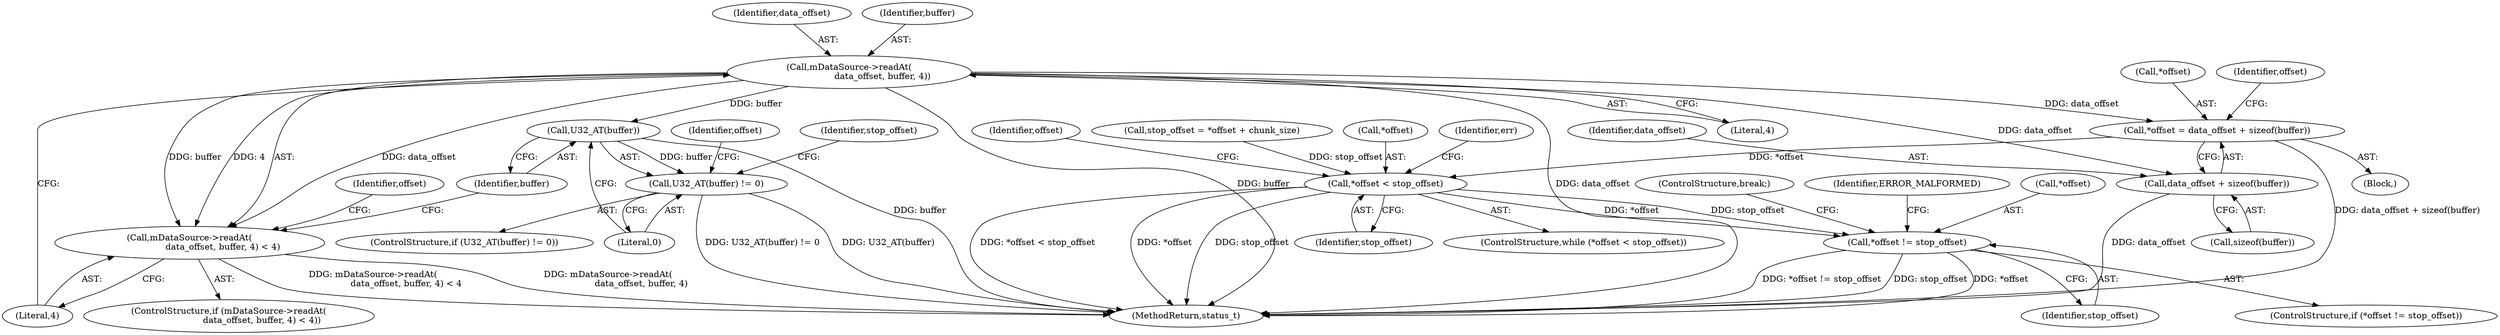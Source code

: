 digraph "0_Android_2674a7218eaa3c87f2ee26d26da5b9170e10f859@API" {
"1002242" [label="(Call,mDataSource->readAt(\n                        data_offset, buffer, 4))"];
"1002241" [label="(Call,mDataSource->readAt(\n                        data_offset, buffer, 4) < 4)"];
"1002256" [label="(Call,U32_AT(buffer))"];
"1002255" [label="(Call,U32_AT(buffer) != 0)"];
"1002273" [label="(Call,*offset = data_offset + sizeof(buffer))"];
"1002281" [label="(Call,*offset < stop_offset)"];
"1002302" [label="(Call,*offset != stop_offset)"];
"1002276" [label="(Call,data_offset + sizeof(buffer))"];
"1002274" [label="(Call,*offset)"];
"1002255" [label="(Call,U32_AT(buffer) != 0)"];
"1002277" [label="(Identifier,data_offset)"];
"1002224" [label="(Block,)"];
"1002245" [label="(Literal,4)"];
"1002927" [label="(MethodReturn,status_t)"];
"1002283" [label="(Identifier,offset)"];
"1002308" [label="(Identifier,ERROR_MALFORMED)"];
"1002246" [label="(Literal,4)"];
"1002243" [label="(Identifier,data_offset)"];
"1002257" [label="(Identifier,buffer)"];
"1002278" [label="(Call,sizeof(buffer))"];
"1002258" [label="(Literal,0)"];
"1002284" [label="(Identifier,stop_offset)"];
"1002254" [label="(ControlStructure,if (U32_AT(buffer) != 0))"];
"1002281" [label="(Call,*offset < stop_offset)"];
"1002304" [label="(Identifier,offset)"];
"1002276" [label="(Call,data_offset + sizeof(buffer))"];
"1002244" [label="(Identifier,buffer)"];
"1002241" [label="(Call,mDataSource->readAt(\n                        data_offset, buffer, 4) < 4)"];
"1002302" [label="(Call,*offset != stop_offset)"];
"1002273" [label="(Call,*offset = data_offset + sizeof(buffer))"];
"1002256" [label="(Call,U32_AT(buffer))"];
"1002240" [label="(ControlStructure,if (mDataSource->readAt(\n                        data_offset, buffer, 4) < 4))"];
"1002242" [label="(Call,mDataSource->readAt(\n                        data_offset, buffer, 4))"];
"1002305" [label="(Identifier,stop_offset)"];
"1002268" [label="(Identifier,stop_offset)"];
"1002267" [label="(Call,stop_offset = *offset + chunk_size)"];
"1002303" [label="(Call,*offset)"];
"1002301" [label="(ControlStructure,if (*offset != stop_offset))"];
"1002282" [label="(Call,*offset)"];
"1002250" [label="(Identifier,offset)"];
"1002288" [label="(Identifier,err)"];
"1002280" [label="(ControlStructure,while (*offset < stop_offset))"];
"1002262" [label="(Identifier,offset)"];
"1002309" [label="(ControlStructure,break;)"];
"1002242" -> "1002241"  [label="AST: "];
"1002242" -> "1002245"  [label="CFG: "];
"1002243" -> "1002242"  [label="AST: "];
"1002244" -> "1002242"  [label="AST: "];
"1002245" -> "1002242"  [label="AST: "];
"1002246" -> "1002242"  [label="CFG: "];
"1002242" -> "1002927"  [label="DDG: buffer"];
"1002242" -> "1002927"  [label="DDG: data_offset"];
"1002242" -> "1002241"  [label="DDG: data_offset"];
"1002242" -> "1002241"  [label="DDG: buffer"];
"1002242" -> "1002241"  [label="DDG: 4"];
"1002242" -> "1002256"  [label="DDG: buffer"];
"1002242" -> "1002273"  [label="DDG: data_offset"];
"1002242" -> "1002276"  [label="DDG: data_offset"];
"1002241" -> "1002240"  [label="AST: "];
"1002241" -> "1002246"  [label="CFG: "];
"1002246" -> "1002241"  [label="AST: "];
"1002250" -> "1002241"  [label="CFG: "];
"1002257" -> "1002241"  [label="CFG: "];
"1002241" -> "1002927"  [label="DDG: mDataSource->readAt(\n                        data_offset, buffer, 4)"];
"1002241" -> "1002927"  [label="DDG: mDataSource->readAt(\n                        data_offset, buffer, 4) < 4"];
"1002256" -> "1002255"  [label="AST: "];
"1002256" -> "1002257"  [label="CFG: "];
"1002257" -> "1002256"  [label="AST: "];
"1002258" -> "1002256"  [label="CFG: "];
"1002256" -> "1002927"  [label="DDG: buffer"];
"1002256" -> "1002255"  [label="DDG: buffer"];
"1002255" -> "1002254"  [label="AST: "];
"1002255" -> "1002258"  [label="CFG: "];
"1002258" -> "1002255"  [label="AST: "];
"1002262" -> "1002255"  [label="CFG: "];
"1002268" -> "1002255"  [label="CFG: "];
"1002255" -> "1002927"  [label="DDG: U32_AT(buffer) != 0"];
"1002255" -> "1002927"  [label="DDG: U32_AT(buffer)"];
"1002273" -> "1002224"  [label="AST: "];
"1002273" -> "1002276"  [label="CFG: "];
"1002274" -> "1002273"  [label="AST: "];
"1002276" -> "1002273"  [label="AST: "];
"1002283" -> "1002273"  [label="CFG: "];
"1002273" -> "1002927"  [label="DDG: data_offset + sizeof(buffer)"];
"1002273" -> "1002281"  [label="DDG: *offset"];
"1002281" -> "1002280"  [label="AST: "];
"1002281" -> "1002284"  [label="CFG: "];
"1002282" -> "1002281"  [label="AST: "];
"1002284" -> "1002281"  [label="AST: "];
"1002288" -> "1002281"  [label="CFG: "];
"1002304" -> "1002281"  [label="CFG: "];
"1002281" -> "1002927"  [label="DDG: stop_offset"];
"1002281" -> "1002927"  [label="DDG: *offset < stop_offset"];
"1002281" -> "1002927"  [label="DDG: *offset"];
"1002267" -> "1002281"  [label="DDG: stop_offset"];
"1002281" -> "1002302"  [label="DDG: *offset"];
"1002281" -> "1002302"  [label="DDG: stop_offset"];
"1002302" -> "1002301"  [label="AST: "];
"1002302" -> "1002305"  [label="CFG: "];
"1002303" -> "1002302"  [label="AST: "];
"1002305" -> "1002302"  [label="AST: "];
"1002308" -> "1002302"  [label="CFG: "];
"1002309" -> "1002302"  [label="CFG: "];
"1002302" -> "1002927"  [label="DDG: *offset != stop_offset"];
"1002302" -> "1002927"  [label="DDG: stop_offset"];
"1002302" -> "1002927"  [label="DDG: *offset"];
"1002276" -> "1002278"  [label="CFG: "];
"1002277" -> "1002276"  [label="AST: "];
"1002278" -> "1002276"  [label="AST: "];
"1002276" -> "1002927"  [label="DDG: data_offset"];
}
